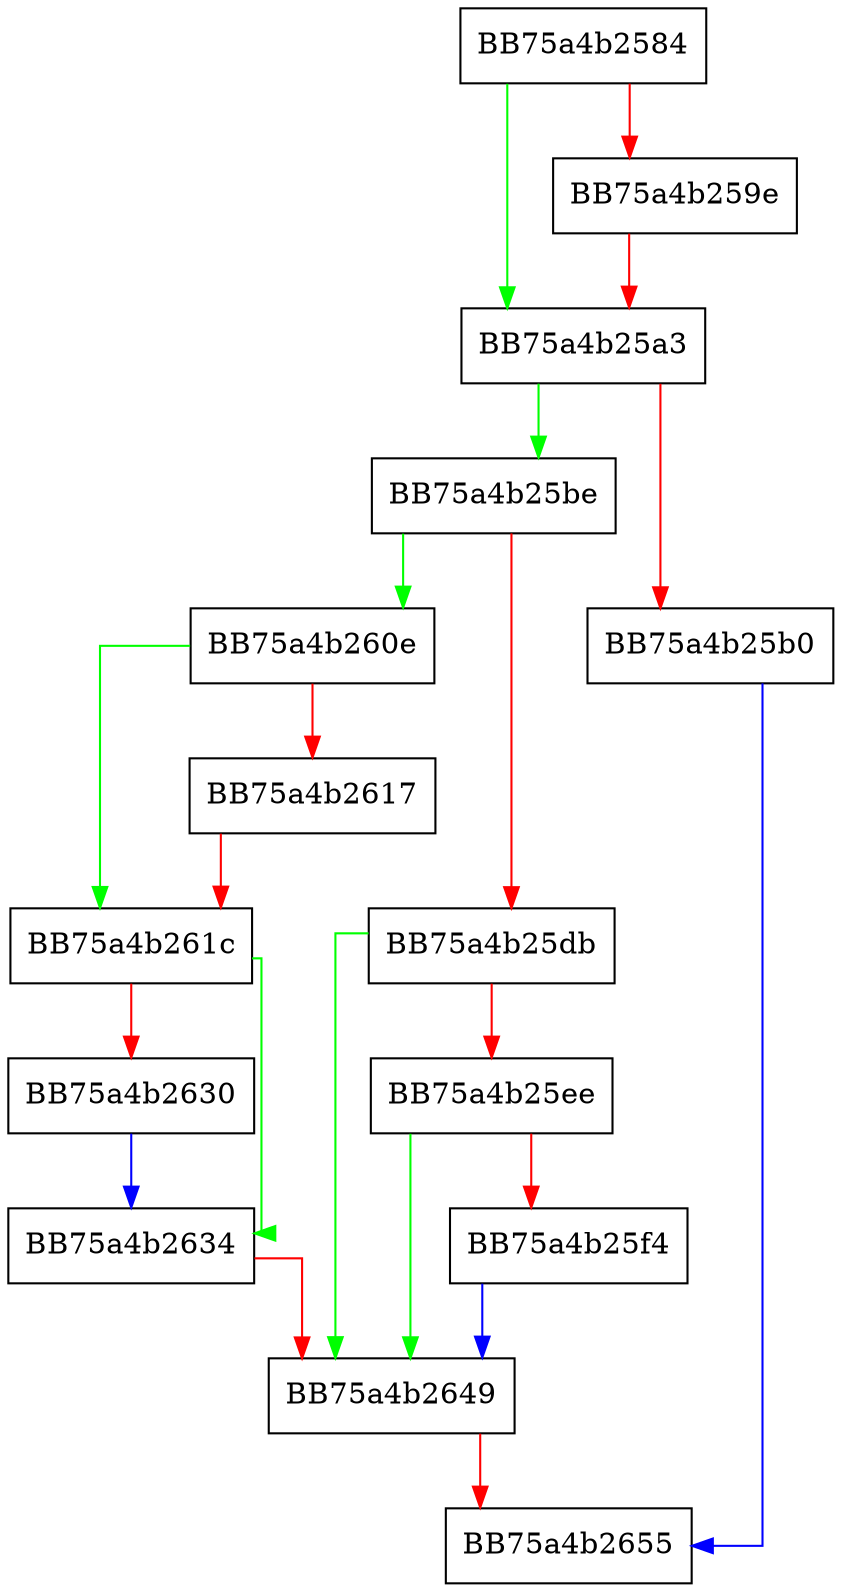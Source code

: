 digraph GetFileRecord {
  node [shape="box"];
  graph [splines=ortho];
  BB75a4b2584 -> BB75a4b25a3 [color="green"];
  BB75a4b2584 -> BB75a4b259e [color="red"];
  BB75a4b259e -> BB75a4b25a3 [color="red"];
  BB75a4b25a3 -> BB75a4b25be [color="green"];
  BB75a4b25a3 -> BB75a4b25b0 [color="red"];
  BB75a4b25b0 -> BB75a4b2655 [color="blue"];
  BB75a4b25be -> BB75a4b260e [color="green"];
  BB75a4b25be -> BB75a4b25db [color="red"];
  BB75a4b25db -> BB75a4b2649 [color="green"];
  BB75a4b25db -> BB75a4b25ee [color="red"];
  BB75a4b25ee -> BB75a4b2649 [color="green"];
  BB75a4b25ee -> BB75a4b25f4 [color="red"];
  BB75a4b25f4 -> BB75a4b2649 [color="blue"];
  BB75a4b260e -> BB75a4b261c [color="green"];
  BB75a4b260e -> BB75a4b2617 [color="red"];
  BB75a4b2617 -> BB75a4b261c [color="red"];
  BB75a4b261c -> BB75a4b2634 [color="green"];
  BB75a4b261c -> BB75a4b2630 [color="red"];
  BB75a4b2630 -> BB75a4b2634 [color="blue"];
  BB75a4b2634 -> BB75a4b2649 [color="red"];
  BB75a4b2649 -> BB75a4b2655 [color="red"];
}